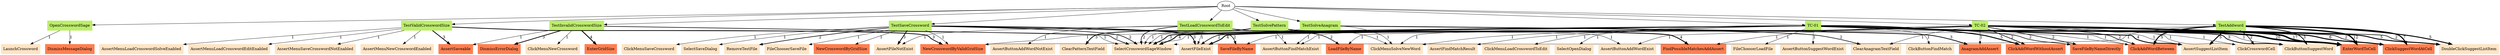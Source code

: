 // TC <-> K
digraph {
	Root
	OpenCrosswordSage [color=darkolivegreen2 shape=box style=filled]
		Root -> OpenCrosswordSage
	LaunchCrossword [color=bisque shape=box style=filled]
	DismissMessageDialog [color=coral shape=box style=filled]
	TestValidCrosswordSize [color=darkolivegreen2 shape=box style=filled]
		Root -> TestValidCrosswordSize
	SelectCrosswordSageWindow [color=bisque shape=box style=filled]
	AssertMenuNewCrosswordEnabled [color=bisque shape=box style=filled]
	AssertMenuLoadCrosswordSolveEnabled [color=bisque shape=box style=filled]
	AssertMenuLoadCrosswordEditEnabled [color=bisque shape=box style=filled]
	AssertMenuSaveCrosswordNotEnabled [color=bisque shape=box style=filled]
	NewCrosswordByValidGridSize [color=coral shape=box style=filled]
	AssertSaveable [color=coral shape=box style=filled]
	NewCrosswordByValidGridSize [color=coral shape=box style=filled]
	AssertSaveable [color=coral shape=box style=filled]
	NewCrosswordByValidGridSize [color=coral shape=box style=filled]
	AssertSaveable [color=coral shape=box style=filled]
	TestInvalidCrosswordSize [color=darkolivegreen2 shape=box style=filled]
		Root -> TestInvalidCrosswordSize
	SelectCrosswordSageWindow [color=bisque shape=box style=filled]
	ClickMenuNewCrossword [color=bisque shape=box style=filled]
	EnterGridSize [color=coral shape=box style=filled]
	DismissErrorDialog [color=coral shape=box style=filled]
	EnterGridSize [color=coral shape=box style=filled]
	DismissErrorDialog [color=coral shape=box style=filled]
	EnterGridSize [color=coral shape=box style=filled]
	DismissErrorDialog [color=coral shape=box style=filled]
	EnterGridSize [color=coral shape=box style=filled]
	SelectCrosswordSageWindow [color=bisque shape=box style=filled]
	AssertSaveable [color=coral shape=box style=filled]
	TestAddword [color=darkolivegreen2 shape=box style=filled]
		Root -> TestAddword
	SelectCrosswordSageWindow [color=bisque shape=box style=filled]
	NewCrosswordByValidGridSize [color=coral shape=box style=filled]
	ClickAddWordBetween [color=coral shape=box style=filled]
	EnterWordToCell [color=coral shape=box style=filled]
	EnterWordToCell [color=coral shape=box style=filled]
	EnterWordToCell [color=coral shape=box style=filled]
	EnterWordToCell [color=coral shape=box style=filled]
	ClickSuggestWordAtCell [color=coral shape=box style=filled]
	DoubleClickSuggestListItem [color=bisque shape=box style=filled]
	ClickSuggestWordAtCell [color=coral shape=box style=filled]
	AssertSuggestListItem [color=bisque shape=box style=filled]
	ClickAddWordBetween [color=coral shape=box style=filled]
	EnterWordToCell [color=coral shape=box style=filled]
	EnterWordToCell [color=coral shape=box style=filled]
	EnterWordToCell [color=coral shape=box style=filled]
	ClickSuggestWordAtCell [color=coral shape=box style=filled]
	DoubleClickSuggestListItem [color=bisque shape=box style=filled]
	ClickAddWordBetween [color=coral shape=box style=filled]
	ClickCrosswordCell [color=bisque shape=box style=filled]
	ClickButtonSuggestWord [color=bisque shape=box style=filled]
	DoubleClickSuggestListItem [color=bisque shape=box style=filled]
	ClickSuggestWordAtCell [color=coral shape=box style=filled]
	AssertSuggestListItem [color=bisque shape=box style=filled]
	ClickAddWordBetween [color=coral shape=box style=filled]
	EnterWordToCell [color=coral shape=box style=filled]
	EnterWordToCell [color=coral shape=box style=filled]
	EnterWordToCell [color=coral shape=box style=filled]
	ClickButtonSuggestWord [color=bisque shape=box style=filled]
	DoubleClickSuggestListItem [color=bisque shape=box style=filled]
	ClickAddWordBetween [color=coral shape=box style=filled]
	EnterWordToCell [color=coral shape=box style=filled]
	EnterWordToCell [color=coral shape=box style=filled]
	ClickCrosswordCell [color=bisque shape=box style=filled]
	ClickButtonSuggestWord [color=bisque shape=box style=filled]
	DoubleClickSuggestListItem [color=bisque shape=box style=filled]
	ClickSuggestWordAtCell [color=coral shape=box style=filled]
	AssertSuggestListItem [color=bisque shape=box style=filled]
	ClickSuggestWordAtCell [color=coral shape=box style=filled]
	AssertSuggestListItem [color=bisque shape=box style=filled]
	ClickSuggestWordAtCell [color=coral shape=box style=filled]
	AssertSuggestListItem [color=bisque shape=box style=filled]
	TestSaveCrossword [color=darkolivegreen2 shape=box style=filled]
		Root -> TestSaveCrossword
	SelectCrosswordSageWindow [color=bisque shape=box style=filled]
	NewCrosswordByGridSize [color=coral shape=box style=filled]
	AssertFileNotExist [color=bisque shape=box style=filled]
	SaveFileByName [color=coral shape=box style=filled]
	AssertFileExist [color=bisque shape=box style=filled]
	SaveFileByName [color=coral shape=box style=filled]
	AssertFileExist [color=bisque shape=box style=filled]
	RemoveTestFile [color=bisque shape=box style=filled]
	AssertFileNotExist [color=bisque shape=box style=filled]
	SelectCrosswordSageWindow [color=bisque shape=box style=filled]
	NewCrosswordByValidGridSize [color=coral shape=box style=filled]
	ClickAddWordBetween [color=coral shape=box style=filled]
	ClickMenuSaveCrossword [color=bisque shape=box style=filled]
	SelectSaveDialog [color=bisque shape=box style=filled]
	FileChooserSaveFile [color=bisque shape=box style=filled]
	AssertFileExist [color=bisque shape=box style=filled]
	RemoveTestFile [color=bisque shape=box style=filled]
	AssertFileNotExist [color=bisque shape=box style=filled]
	TestSolvePattern [color=darkolivegreen2 shape=box style=filled]
		Root -> TestSolvePattern
	SelectCrosswordSageWindow [color=bisque shape=box style=filled]
	ClickMenuSolveNewWord [color=bisque shape=box style=filled]
	AssertButtonFindMatchExist [color=bisque shape=box style=filled]
	FindPossibleMatchesAddAssert [color=coral shape=box style=filled]
	ClearPatternTextField [color=bisque shape=box style=filled]
	FindPossibleMatchesAddAssert [color=coral shape=box style=filled]
	ClearPatternTextField [color=bisque shape=box style=filled]
	FindPossibleMatchesAddAssert [color=coral shape=box style=filled]
	ClearPatternTextField [color=bisque shape=box style=filled]
	FindPossibleMatchesAddAssert [color=coral shape=box style=filled]
	TestLoadCrosswordToEdit [color=darkolivegreen2 shape=box style=filled]
		Root -> TestLoadCrosswordToEdit
	AssertFileNotExist [color=bisque shape=box style=filled]
	LoadFileByName [color=coral shape=box style=filled]
	SelectCrosswordSageWindow [color=bisque shape=box style=filled]
	AssertButtonAddWordNotExist [color=bisque shape=box style=filled]
	AssertFileExist [color=bisque shape=box style=filled]
	LoadFileByName [color=coral shape=box style=filled]
	SelectCrosswordSageWindow [color=bisque shape=box style=filled]
	AssertButtonAddWordExist [color=bisque shape=box style=filled]
	TestSolveAnagram [color=darkolivegreen2 shape=box style=filled]
		Root -> TestSolveAnagram
	SelectCrosswordSageWindow [color=bisque shape=box style=filled]
	ClickMenuSolveNewWord [color=bisque shape=box style=filled]
	AssertButtonFindMatchExist [color=bisque shape=box style=filled]
	AnagramAddAssert [color=coral shape=box style=filled]
	ClearAnagramTextField [color=bisque shape=box style=filled]
	AnagramAddAssert [color=coral shape=box style=filled]
	ClearAnagramTextField [color=bisque shape=box style=filled]
	AnagramAddAssert [color=coral shape=box style=filled]
	"TC-01" [color=darkolivegreen2 shape=box style=filled]
		Root -> "TC-01"
	SelectCrosswordSageWindow [color=bisque shape=box style=filled]
	NewCrosswordByValidGridSize [color=coral shape=box style=filled]
	ClickAddWordBetween [color=coral shape=box style=filled]
	EnterWordToCell [color=coral shape=box style=filled]
	EnterWordToCell [color=coral shape=box style=filled]
	EnterWordToCell [color=coral shape=box style=filled]
	EnterWordToCell [color=coral shape=box style=filled]
	ClickCrosswordCell [color=bisque shape=box style=filled]
	ClickButtonSuggestWord [color=bisque shape=box style=filled]
	DoubleClickSuggestListItem [color=bisque shape=box style=filled]
	ClickAddWordWithoutAssert [color=coral shape=box style=filled]
	EnterWordToCell [color=coral shape=box style=filled]
	EnterWordToCell [color=coral shape=box style=filled]
	EnterWordToCell [color=coral shape=box style=filled]
	EnterWordToCell [color=coral shape=box style=filled]
	ClickAddWordWithoutAssert [color=coral shape=box style=filled]
	EnterWordToCell [color=coral shape=box style=filled]
	EnterWordToCell [color=coral shape=box style=filled]
	ClickButtonSuggestWord [color=bisque shape=box style=filled]
	DoubleClickSuggestListItem [color=bisque shape=box style=filled]
	ClickSuggestWordAtCell [color=coral shape=box style=filled]
	AssertSuggestListItem [color=bisque shape=box style=filled]
	ClickAddWordWithoutAssert [color=coral shape=box style=filled]
	EnterWordToCell [color=coral shape=box style=filled]
	EnterWordToCell [color=coral shape=box style=filled]
	EnterWordToCell [color=coral shape=box style=filled]
	EnterWordToCell [color=coral shape=box style=filled]
	AssertButtonSuggestWordExist [color=bisque shape=box style=filled]
	ClickButtonSuggestWord [color=bisque shape=box style=filled]
	DoubleClickSuggestListItem [color=bisque shape=box style=filled]
	ClickSuggestWordAtCell [color=coral shape=box style=filled]
	AssertSuggestListItem [color=bisque shape=box style=filled]
	ClickAddWordWithoutAssert [color=coral shape=box style=filled]
	EnterWordToCell [color=coral shape=box style=filled]
	EnterWordToCell [color=coral shape=box style=filled]
	ClickSuggestWordAtCell [color=coral shape=box style=filled]
	DoubleClickSuggestListItem [color=bisque shape=box style=filled]
	ClickSuggestWordAtCell [color=coral shape=box style=filled]
	AssertSuggestListItem [color=bisque shape=box style=filled]
	SaveFileByNameDirectly [color=coral shape=box style=filled]
	AssertFileExist [color=bisque shape=box style=filled]
	SelectCrosswordSageWindow [color=bisque shape=box style=filled]
	ClickMenuSolveNewWord [color=bisque shape=box style=filled]
	AssertButtonFindMatchExist [color=bisque shape=box style=filled]
	ClickButtonFindMatch [color=bisque shape=box style=filled]
	AssertFindMatchResult [color=bisque shape=box style=filled]
	ClickMenuLoadCrosswordToEdit [color=bisque shape=box style=filled]
	SelectOpenDialog [color=bisque shape=box style=filled]
	FileChooserLoadFile [color=bisque shape=box style=filled]
	SelectCrosswordSageWindow [color=bisque shape=box style=filled]
	ClickAddWordWithoutAssert [color=coral shape=box style=filled]
	EnterWordToCell [color=coral shape=box style=filled]
	EnterWordToCell [color=coral shape=box style=filled]
	EnterWordToCell [color=coral shape=box style=filled]
	EnterWordToCell [color=coral shape=box style=filled]
	ClickSuggestWordAtCell [color=coral shape=box style=filled]
	DoubleClickSuggestListItem [color=bisque shape=box style=filled]
	ClickSuggestWordAtCell [color=coral shape=box style=filled]
	AssertSuggestListItem [color=bisque shape=box style=filled]
	SaveFileByNameDirectly [color=coral shape=box style=filled]
	AssertFileExist [color=bisque shape=box style=filled]
	"TC-02" [color=darkolivegreen2 shape=box style=filled]
		Root -> "TC-02"
	SelectCrosswordSageWindow [color=bisque shape=box style=filled]
	ClickMenuSolveNewWord [color=bisque shape=box style=filled]
	AnagramAddAssert [color=coral shape=box style=filled]
	ClearAnagramTextField [color=bisque shape=box style=filled]
	FindPossibleMatchesAddAssert [color=coral shape=box style=filled]
	AssertFileExist [color=bisque shape=box style=filled]
	LoadFileByName [color=coral shape=box style=filled]
	SelectCrosswordSageWindow [color=bisque shape=box style=filled]
	ClickAddWordBetween [color=coral shape=box style=filled]
	EnterWordToCell [color=coral shape=box style=filled]
	EnterWordToCell [color=coral shape=box style=filled]
	EnterWordToCell [color=coral shape=box style=filled]
	EnterWordToCell [color=coral shape=box style=filled]
	ClickCrosswordCell [color=bisque shape=box style=filled]
	ClickButtonSuggestWord [color=bisque shape=box style=filled]
	DoubleClickSuggestListItem [color=bisque shape=box style=filled]
	ClickAddWordWithoutAssert [color=coral shape=box style=filled]
	EnterWordToCell [color=coral shape=box style=filled]
	EnterWordToCell [color=coral shape=box style=filled]
	EnterWordToCell [color=coral shape=box style=filled]
	EnterWordToCell [color=coral shape=box style=filled]
	EnterWordToCell [color=coral shape=box style=filled]
	EnterWordToCell [color=coral shape=box style=filled]
	ClickAddWordWithoutAssert [color=coral shape=box style=filled]
	SaveFileByNameDirectly [color=coral shape=box style=filled]
	SelectCrosswordSageWindow [color=bisque shape=box style=filled]
	AssertButtonAddWordExist [color=bisque shape=box style=filled]
	EnterWordToCell [color=coral shape=box style=filled]
	EnterWordToCell [color=coral shape=box style=filled]
	EnterWordToCell [color=coral shape=box style=filled]
	ClickSuggestWordAtCell [color=coral shape=box style=filled]
	DoubleClickSuggestListItem [color=bisque shape=box style=filled]
	ClickSuggestWordAtCell [color=coral shape=box style=filled]
	AssertSuggestListItem [color=bisque shape=box style=filled]
	SaveFileByNameDirectly [color=coral shape=box style=filled]
	SelectCrosswordSageWindow [color=bisque shape=box style=filled]
	ClickAddWordBetween [color=coral shape=box style=filled]
	EnterWordToCell [color=coral shape=box style=filled]
	EnterWordToCell [color=coral shape=box style=filled]
	EnterWordToCell [color=coral shape=box style=filled]
	EnterWordToCell [color=coral shape=box style=filled]
	SaveFileByName [color=coral shape=box style=filled]
	AssertFileExist [color=bisque shape=box style=filled]
	AssertFileExist [color=bisque shape=box style=filled]
	AssertFileExist [color=bisque shape=box style=filled]
		TestLoadCrosswordToEdit -> AssertButtonAddWordExist [label=1 penwidth=1.0]
		TestLoadCrosswordToEdit -> LoadFileByName [label=2 penwidth=2.0]
		"TC-02" -> ClickAddWordWithoutAssert [label=2 penwidth=2.0]
		TestInvalidCrosswordSize -> AssertSaveable [label=1 penwidth=1.0]
		TestValidCrosswordSize -> AssertSaveable [label=3 penwidth=2.58496250072]
		TestInvalidCrosswordSize -> SelectCrosswordSageWindow [label=2 penwidth=2.0]
		TestValidCrosswordSize -> SelectCrosswordSageWindow [label=1 penwidth=1.0]
		"TC-01" -> ClickAddWordBetween [label=1 penwidth=1.0]
		"TC-01" -> NewCrosswordByValidGridSize [label=1 penwidth=1.0]
		TestLoadCrosswordToEdit -> AssertButtonAddWordNotExist [label=1 penwidth=1.0]
		"TC-01" -> ClickMenuSolveNewWord [label=1 penwidth=1.0]
		"TC-02" -> ClickCrosswordCell [label=1 penwidth=1.0]
		TestSaveCrossword -> RemoveTestFile [label=2 penwidth=2.0]
		"TC-01" -> SelectOpenDialog [label=1 penwidth=1.0]
		OpenCrosswordSage -> LaunchCrossword [label=1 penwidth=1.0]
		"TC-02" -> SaveFileByName [label=1 penwidth=1.0]
		TestAddword -> SelectCrosswordSageWindow [label=1 penwidth=1.0]
		TestLoadCrosswordToEdit -> AssertFileNotExist [label=1 penwidth=1.0]
		"TC-02" -> LoadFileByName [label=1 penwidth=1.0]
		TestSolvePattern -> ClearPatternTextField [label=3 penwidth=2.58496250072]
		OpenCrosswordSage -> DismissMessageDialog [label=1 penwidth=1.0]
		TestInvalidCrosswordSize -> ClickMenuNewCrossword [label=1 penwidth=1.0]
		"TC-02" -> EnterWordToCell [label=17 penwidth=5.08746284125]
		"TC-01" -> ClickAddWordWithoutAssert [label=5 penwidth=3.32192809489]
		TestAddword -> ClickSuggestWordAtCell [label=7 penwidth=3.80735492206]
		TestValidCrosswordSize -> AssertMenuNewCrosswordEnabled [label=1 penwidth=1.0]
		"TC-01" -> ClickCrosswordCell [label=1 penwidth=1.0]
		"TC-01" -> AssertButtonSuggestWordExist [label=1 penwidth=1.0]
		"TC-02" -> AssertSuggestListItem [label=1 penwidth=1.0]
		TestAddword -> AssertSuggestListItem [label=5 penwidth=3.32192809489]
		TestValidCrosswordSize -> AssertMenuLoadCrosswordSolveEnabled [label=1 penwidth=1.0]
		TestValidCrosswordSize -> NewCrosswordByValidGridSize [label=3 penwidth=2.58496250072]
		"TC-01" -> ClickSuggestWordAtCell [label=6 penwidth=3.58496250072]
		"TC-01" -> FileChooserLoadFile [label=1 penwidth=1.0]
		"TC-02" -> ClickSuggestWordAtCell [label=2 penwidth=2.0]
		TestSolveAnagram -> AnagramAddAssert [label=3 penwidth=2.58496250072]
		TestSaveCrossword -> FileChooserSaveFile [label=1 penwidth=1.0]
		TestSolveAnagram -> ClickMenuSolveNewWord [label=1 penwidth=1.0]
		"TC-02" -> DoubleClickSuggestListItem [label=2 penwidth=2.0]
		TestAddword -> NewCrosswordByValidGridSize [label=1 penwidth=1.0]
		"TC-01" -> ClickMenuLoadCrosswordToEdit [label=1 penwidth=1.0]
		TestSolvePattern -> SelectCrosswordSageWindow [label=1 penwidth=1.0]
		TestSolvePattern -> ClickMenuSolveNewWord [label=1 penwidth=1.0]
		"TC-02" -> FindPossibleMatchesAddAssert [label=1 penwidth=1.0]
		"TC-02" -> SaveFileByNameDirectly [label=2 penwidth=2.0]
		TestLoadCrosswordToEdit -> SelectCrosswordSageWindow [label=2 penwidth=2.0]
		"TC-02" -> ClickMenuSolveNewWord [label=1 penwidth=1.0]
		"TC-02" -> ClickAddWordBetween [label=2 penwidth=2.0]
		TestSaveCrossword -> AssertFileNotExist [label=3 penwidth=2.58496250072]
		TestSaveCrossword -> AssertFileExist [label=3 penwidth=2.58496250072]
		TestSaveCrossword -> SaveFileByName [label=2 penwidth=2.0]
		"TC-02" -> ClickButtonSuggestWord [label=1 penwidth=1.0]
		"TC-01" -> SaveFileByNameDirectly [label=2 penwidth=2.0]
		"TC-01" -> EnterWordToCell [label=20 penwidth=5.32192809489]
		"TC-02" -> AssertButtonAddWordExist [label=1 penwidth=1.0]
		TestLoadCrosswordToEdit -> AssertFileExist [label=1 penwidth=1.0]
		TestSolveAnagram -> ClearAnagramTextField [label=2 penwidth=2.0]
		TestInvalidCrosswordSize -> EnterGridSize [label=4 penwidth=3.0]
		"TC-01" -> DoubleClickSuggestListItem [label=5 penwidth=3.32192809489]
		TestSolvePattern -> FindPossibleMatchesAddAssert [label=4 penwidth=3.0]
		TestSolveAnagram -> SelectCrosswordSageWindow [label=1 penwidth=1.0]
		"TC-01" -> ClickButtonSuggestWord [label=3 penwidth=2.58496250072]
		"TC-01" -> AssertFileExist [label=2 penwidth=2.0]
		"TC-02" -> SelectCrosswordSageWindow [label=4 penwidth=3.0]
		TestValidCrosswordSize -> AssertMenuSaveCrosswordNotEnabled [label=1 penwidth=1.0]
		TestInvalidCrosswordSize -> DismissErrorDialog [label=3 penwidth=2.58496250072]
		"TC-02" -> AnagramAddAssert [label=1 penwidth=1.0]
		"TC-01" -> AssertButtonFindMatchExist [label=1 penwidth=1.0]
		TestValidCrosswordSize -> AssertMenuLoadCrosswordEditEnabled [label=1 penwidth=1.0]
		TestAddword -> ClickCrosswordCell [label=2 penwidth=2.0]
		"TC-02" -> ClearAnagramTextField [label=1 penwidth=1.0]
		TestAddword -> DoubleClickSuggestListItem [label=5 penwidth=3.32192809489]
		TestAddword -> ClickButtonSuggestWord [label=3 penwidth=2.58496250072]
		"TC-01" -> AssertSuggestListItem [label=4 penwidth=3.0]
		TestSaveCrossword -> SelectSaveDialog [label=1 penwidth=1.0]
		TestSaveCrossword -> NewCrosswordByGridSize [label=1 penwidth=1.0]
		TestSaveCrossword -> SelectCrosswordSageWindow [label=2 penwidth=2.0]
		"TC-01" -> ClickButtonFindMatch [label=1 penwidth=1.0]
		TestSaveCrossword -> ClickMenuSaveCrossword [label=1 penwidth=1.0]
		TestAddword -> ClickAddWordBetween [label=5 penwidth=3.32192809489]
		"TC-01" -> AssertFindMatchResult [label=1 penwidth=1.0]
		"TC-02" -> AssertFileExist [label=4 penwidth=3.0]
		TestAddword -> EnterWordToCell [label=12 penwidth=4.58496250072]
		"TC-01" -> SelectCrosswordSageWindow [label=3 penwidth=2.58496250072]
		TestSolveAnagram -> AssertButtonFindMatchExist [label=1 penwidth=1.0]
		TestSolvePattern -> AssertButtonFindMatchExist [label=1 penwidth=1.0]
		TestSaveCrossword -> ClickAddWordBetween [label=1 penwidth=1.0]
		TestSaveCrossword -> NewCrosswordByValidGridSize [label=1 penwidth=1.0]
}